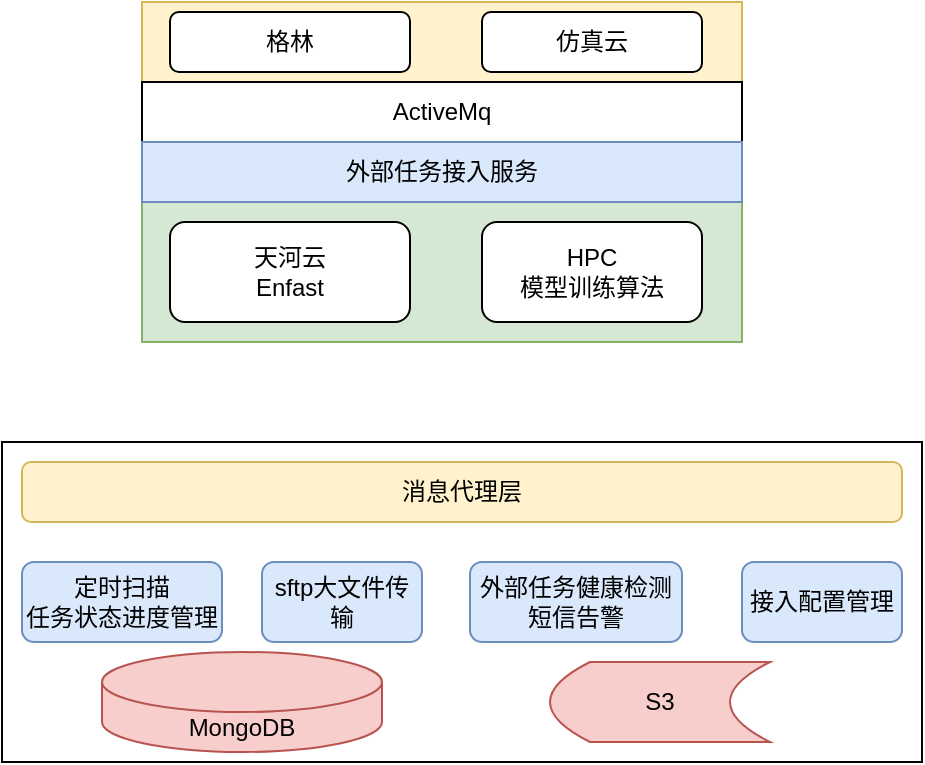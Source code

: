 <mxfile version="15.9.4" type="github">
  <diagram id="L_N83HYyD-l_K0WNBVSV" name="第 1 页">
    <mxGraphModel dx="782" dy="436" grid="1" gridSize="10" guides="1" tooltips="1" connect="1" arrows="1" fold="1" page="1" pageScale="1" pageWidth="827" pageHeight="1169" math="0" shadow="0">
      <root>
        <mxCell id="0" />
        <mxCell id="1" parent="0" />
        <mxCell id="ITESXwaG5BfeB1T2_7b--23" value="" style="rounded=0;whiteSpace=wrap;html=1;fillColor=#fff2cc;strokeColor=#d6b656;" vertex="1" parent="1">
          <mxGeometry x="280" y="80" width="300" height="40" as="geometry" />
        </mxCell>
        <mxCell id="ITESXwaG5BfeB1T2_7b--1" value="格林" style="rounded=1;whiteSpace=wrap;html=1;" vertex="1" parent="1">
          <mxGeometry x="294" y="85" width="120" height="30" as="geometry" />
        </mxCell>
        <mxCell id="ITESXwaG5BfeB1T2_7b--2" value="仿真云" style="rounded=1;whiteSpace=wrap;html=1;" vertex="1" parent="1">
          <mxGeometry x="450" y="85" width="110" height="30" as="geometry" />
        </mxCell>
        <mxCell id="ITESXwaG5BfeB1T2_7b--3" value="ActiveMq" style="rounded=0;whiteSpace=wrap;html=1;" vertex="1" parent="1">
          <mxGeometry x="280" y="120" width="300" height="30" as="geometry" />
        </mxCell>
        <mxCell id="ITESXwaG5BfeB1T2_7b--4" value="" style="rounded=0;whiteSpace=wrap;html=1;fillColor=#d5e8d4;strokeColor=#82b366;" vertex="1" parent="1">
          <mxGeometry x="280" y="180" width="300" height="70" as="geometry" />
        </mxCell>
        <mxCell id="ITESXwaG5BfeB1T2_7b--5" value="天河云&lt;br&gt;Enfast" style="rounded=1;whiteSpace=wrap;html=1;" vertex="1" parent="1">
          <mxGeometry x="294" y="190" width="120" height="50" as="geometry" />
        </mxCell>
        <mxCell id="ITESXwaG5BfeB1T2_7b--7" value="外部任务接入服务" style="rounded=0;whiteSpace=wrap;html=1;fillColor=#dae8fc;strokeColor=#6c8ebf;" vertex="1" parent="1">
          <mxGeometry x="280" y="150" width="300" height="30" as="geometry" />
        </mxCell>
        <mxCell id="ITESXwaG5BfeB1T2_7b--9" value="HPC&lt;br&gt;模型训练算法" style="rounded=1;whiteSpace=wrap;html=1;" vertex="1" parent="1">
          <mxGeometry x="450" y="190" width="110" height="50" as="geometry" />
        </mxCell>
        <mxCell id="ITESXwaG5BfeB1T2_7b--11" value="" style="rounded=0;whiteSpace=wrap;html=1;" vertex="1" parent="1">
          <mxGeometry x="210" y="300" width="460" height="160" as="geometry" />
        </mxCell>
        <mxCell id="ITESXwaG5BfeB1T2_7b--12" value="消息代理层" style="rounded=1;whiteSpace=wrap;html=1;fillColor=#fff2cc;strokeColor=#d6b656;" vertex="1" parent="1">
          <mxGeometry x="220" y="310" width="440" height="30" as="geometry" />
        </mxCell>
        <mxCell id="ITESXwaG5BfeB1T2_7b--13" value="定时扫描&lt;br&gt;任务状态进度管理" style="rounded=1;whiteSpace=wrap;html=1;fillColor=#dae8fc;strokeColor=#6c8ebf;" vertex="1" parent="1">
          <mxGeometry x="220" y="360" width="100" height="40" as="geometry" />
        </mxCell>
        <mxCell id="ITESXwaG5BfeB1T2_7b--14" value="sftp大文件传输" style="rounded=1;whiteSpace=wrap;html=1;fillColor=#dae8fc;strokeColor=#6c8ebf;" vertex="1" parent="1">
          <mxGeometry x="340" y="360" width="80" height="40" as="geometry" />
        </mxCell>
        <mxCell id="ITESXwaG5BfeB1T2_7b--15" value="外部任务健康检测&lt;br&gt;短信告警" style="rounded=1;whiteSpace=wrap;html=1;fillColor=#dae8fc;strokeColor=#6c8ebf;" vertex="1" parent="1">
          <mxGeometry x="444" y="360" width="106" height="40" as="geometry" />
        </mxCell>
        <mxCell id="ITESXwaG5BfeB1T2_7b--16" value="接入配置管理" style="rounded=1;whiteSpace=wrap;html=1;fillColor=#dae8fc;strokeColor=#6c8ebf;" vertex="1" parent="1">
          <mxGeometry x="580" y="360" width="80" height="40" as="geometry" />
        </mxCell>
        <mxCell id="ITESXwaG5BfeB1T2_7b--20" value="S3" style="shape=dataStorage;whiteSpace=wrap;html=1;fixedSize=1;fillColor=#f8cecc;strokeColor=#b85450;" vertex="1" parent="1">
          <mxGeometry x="484" y="410" width="110" height="40" as="geometry" />
        </mxCell>
        <mxCell id="ITESXwaG5BfeB1T2_7b--21" value="MongoDB" style="shape=cylinder3;whiteSpace=wrap;html=1;boundedLbl=1;backgroundOutline=1;size=15;fillColor=#f8cecc;strokeColor=#b85450;" vertex="1" parent="1">
          <mxGeometry x="260" y="405" width="140" height="50" as="geometry" />
        </mxCell>
      </root>
    </mxGraphModel>
  </diagram>
</mxfile>
